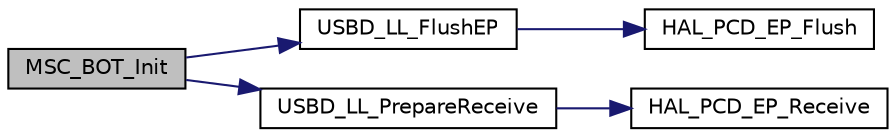 digraph "MSC_BOT_Init"
{
  edge [fontname="Helvetica",fontsize="10",labelfontname="Helvetica",labelfontsize="10"];
  node [fontname="Helvetica",fontsize="10",shape=record];
  rankdir="LR";
  Node25 [label="MSC_BOT_Init",height=0.2,width=0.4,color="black", fillcolor="grey75", style="filled", fontcolor="black"];
  Node25 -> Node26 [color="midnightblue",fontsize="10",style="solid",fontname="Helvetica"];
  Node26 [label="USBD_LL_FlushEP",height=0.2,width=0.4,color="black", fillcolor="white", style="filled",URL="$group___u_s_b_d___c_o_r_e___exported___functions_prototype.html#ga10080ed9555110afba809de968314985",tooltip="Flushes an endpoint of the Low Level Driver. "];
  Node26 -> Node27 [color="midnightblue",fontsize="10",style="solid",fontname="Helvetica"];
  Node27 [label="HAL_PCD_EP_Flush",height=0.2,width=0.4,color="black", fillcolor="white", style="filled",URL="$group___p_c_d___exported___functions___group3.html#gaf245d7a10c697f4591c144596cb2df0f"];
  Node25 -> Node28 [color="midnightblue",fontsize="10",style="solid",fontname="Helvetica"];
  Node28 [label="USBD_LL_PrepareReceive",height=0.2,width=0.4,color="black", fillcolor="white", style="filled",URL="$group___u_s_b_d___c_o_r_e___exported___functions_prototype.html#ga259b00707b333065b66be515dd019428",tooltip="Prepares an endpoint for reception. "];
  Node28 -> Node29 [color="midnightblue",fontsize="10",style="solid",fontname="Helvetica"];
  Node29 [label="HAL_PCD_EP_Receive",height=0.2,width=0.4,color="black", fillcolor="white", style="filled",URL="$group___p_c_d___exported___functions___group3.html#ga0029fe7a8d3db91b13637e2507fba60c"];
}
